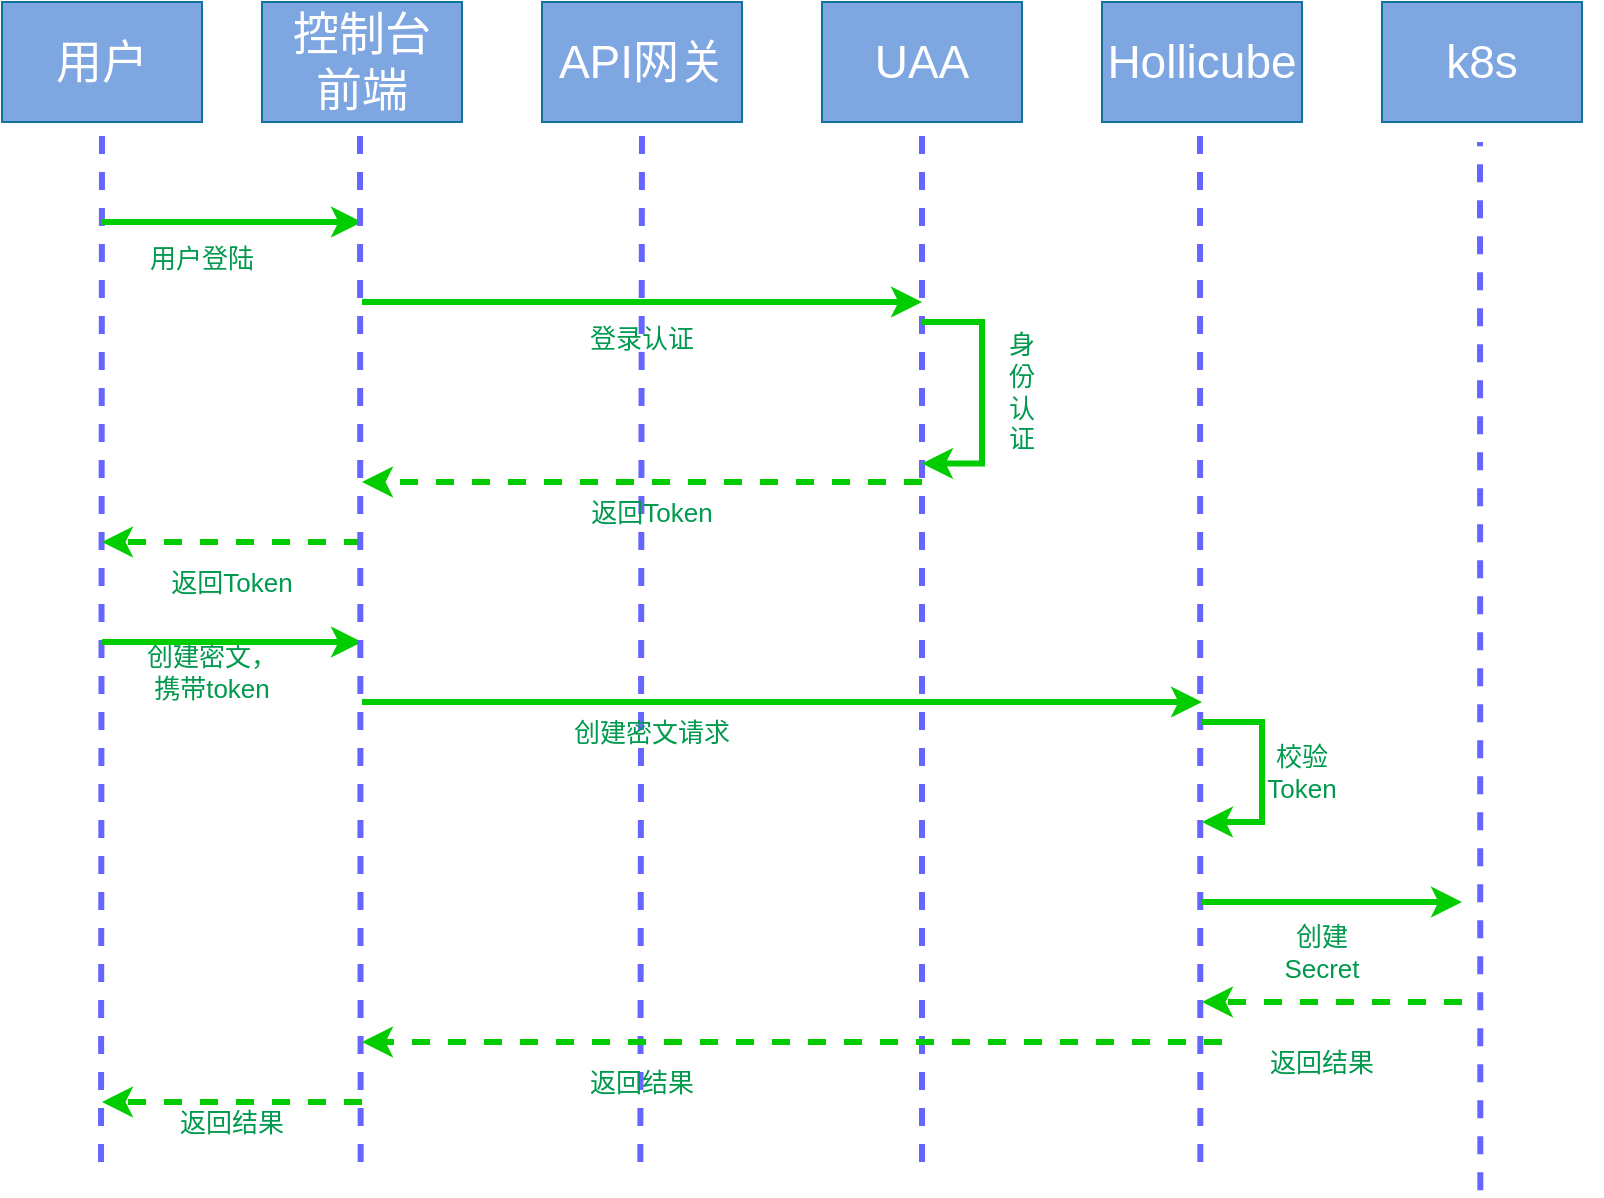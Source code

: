 <mxfile version="17.4.4" type="github">
  <diagram id="SJ9gOCFFG2VKDic4I2q0" name="Page-1">
    <mxGraphModel dx="959" dy="624" grid="1" gridSize="10" guides="1" tooltips="1" connect="1" arrows="1" fold="1" page="1" pageScale="1" pageWidth="827" pageHeight="1169" math="0" shadow="0">
      <root>
        <mxCell id="0" />
        <mxCell id="1" parent="0" />
        <mxCell id="HiGfMI2_BvW3N3jhEARH-15" value="" style="group;dashed=1;strokeColor=#FFFFFF;fillColor=none;perimeterSpacing=0;strokeWidth=0;" vertex="1" connectable="0" parent="1">
          <mxGeometry x="10" y="40" width="150" height="580" as="geometry" />
        </mxCell>
        <mxCell id="YgaLt_6aCvRy0R8xdD-K-1" value="&lt;font style=&quot;font-size: 23px&quot; color=&quot;#ffffff&quot;&gt;用户&lt;/font&gt;" style="rounded=0;whiteSpace=wrap;html=1;fillColor=#7EA6E0;strokeColor=#10739e;" parent="HiGfMI2_BvW3N3jhEARH-15" vertex="1">
          <mxGeometry width="100" height="60" as="geometry" />
        </mxCell>
        <mxCell id="HiGfMI2_BvW3N3jhEARH-12" value="" style="endArrow=none;dashed=1;html=1;strokeWidth=3;rounded=0;strokeColor=#6666FF;" edge="1" parent="HiGfMI2_BvW3N3jhEARH-15">
          <mxGeometry width="50" height="50" relative="1" as="geometry">
            <mxPoint x="49.508" y="580" as="sourcePoint" />
            <mxPoint x="50" y="60" as="targetPoint" />
          </mxGeometry>
        </mxCell>
        <mxCell id="HiGfMI2_BvW3N3jhEARH-69" value="" style="endArrow=classic;html=1;rounded=0;fontSize=23;fontColor=#FFFFFF;strokeColor=#00CC00;strokeWidth=3;" edge="1" parent="HiGfMI2_BvW3N3jhEARH-15">
          <mxGeometry width="50" height="50" relative="1" as="geometry">
            <mxPoint x="50" y="110" as="sourcePoint" />
            <mxPoint x="180" y="110.0" as="targetPoint" />
          </mxGeometry>
        </mxCell>
        <mxCell id="HiGfMI2_BvW3N3jhEARH-85" value="&lt;font color=&quot;#00994d&quot; style=&quot;font-size: 13px&quot;&gt;用户登陆&lt;/font&gt;" style="text;html=1;strokeColor=none;fillColor=none;align=center;verticalAlign=middle;whiteSpace=wrap;rounded=0;dashed=1;fontSize=23;fontColor=#000000;" vertex="1" parent="HiGfMI2_BvW3N3jhEARH-15">
          <mxGeometry x="70" y="110" width="60" height="30" as="geometry" />
        </mxCell>
        <mxCell id="HiGfMI2_BvW3N3jhEARH-90" value="返回Token" style="text;html=1;strokeColor=none;fillColor=none;align=center;verticalAlign=middle;whiteSpace=wrap;rounded=0;dashed=1;fontSize=13;fontColor=#00994D;" vertex="1" parent="HiGfMI2_BvW3N3jhEARH-15">
          <mxGeometry x="80" y="275" width="70" height="30" as="geometry" />
        </mxCell>
        <mxCell id="HiGfMI2_BvW3N3jhEARH-92" value="创建密文，携带token" style="text;html=1;strokeColor=none;fillColor=none;align=center;verticalAlign=middle;whiteSpace=wrap;rounded=0;dashed=1;fontSize=13;fontColor=#00994D;" vertex="1" parent="HiGfMI2_BvW3N3jhEARH-15">
          <mxGeometry x="70" y="320" width="70" height="30" as="geometry" />
        </mxCell>
        <mxCell id="HiGfMI2_BvW3N3jhEARH-109" value="返回结果" style="text;html=1;strokeColor=none;fillColor=none;align=center;verticalAlign=middle;whiteSpace=wrap;rounded=0;dashed=1;fontSize=13;fontColor=#00994D;" vertex="1" parent="HiGfMI2_BvW3N3jhEARH-15">
          <mxGeometry x="85" y="545" width="60" height="30" as="geometry" />
        </mxCell>
        <mxCell id="HiGfMI2_BvW3N3jhEARH-47" value="" style="group" vertex="1" connectable="0" parent="1">
          <mxGeometry x="280" y="40" width="140" height="580" as="geometry" />
        </mxCell>
        <mxCell id="HiGfMI2_BvW3N3jhEARH-48" value="&lt;font color=&quot;#ffffff&quot;&gt;&lt;span style=&quot;font-size: 23px&quot;&gt;API网关&lt;/span&gt;&lt;/font&gt;" style="rounded=0;whiteSpace=wrap;html=1;fillColor=#7EA6E0;strokeColor=#10739e;" vertex="1" parent="HiGfMI2_BvW3N3jhEARH-47">
          <mxGeometry width="100" height="60" as="geometry" />
        </mxCell>
        <mxCell id="HiGfMI2_BvW3N3jhEARH-64" value="" style="endArrow=none;dashed=1;html=1;strokeWidth=3;rounded=0;strokeColor=#6666FF;entryX=0.5;entryY=1;entryDx=0;entryDy=0;" edge="1" parent="HiGfMI2_BvW3N3jhEARH-47" target="HiGfMI2_BvW3N3jhEARH-48">
          <mxGeometry width="50" height="50" relative="1" as="geometry">
            <mxPoint x="49.168" y="580" as="sourcePoint" />
            <mxPoint x="49.168" y="84.878" as="targetPoint" />
          </mxGeometry>
        </mxCell>
        <mxCell id="HiGfMI2_BvW3N3jhEARH-86" value="&lt;font color=&quot;#00994d&quot;&gt;&lt;span style=&quot;font-size: 13px&quot;&gt;登录认证&lt;/span&gt;&lt;/font&gt;" style="text;html=1;strokeColor=none;fillColor=none;align=center;verticalAlign=middle;whiteSpace=wrap;rounded=0;dashed=1;fontSize=23;fontColor=#000000;" vertex="1" parent="HiGfMI2_BvW3N3jhEARH-47">
          <mxGeometry x="20" y="150" width="60" height="30" as="geometry" />
        </mxCell>
        <mxCell id="HiGfMI2_BvW3N3jhEARH-89" value="返回Token" style="text;html=1;strokeColor=none;fillColor=none;align=center;verticalAlign=middle;whiteSpace=wrap;rounded=0;dashed=1;fontSize=13;fontColor=#00994D;" vertex="1" parent="HiGfMI2_BvW3N3jhEARH-47">
          <mxGeometry x="20" y="240" width="70" height="30" as="geometry" />
        </mxCell>
        <mxCell id="HiGfMI2_BvW3N3jhEARH-94" value="创建密文请求" style="text;html=1;strokeColor=none;fillColor=none;align=center;verticalAlign=middle;whiteSpace=wrap;rounded=0;dashed=1;fontSize=13;fontColor=#00994D;" vertex="1" parent="HiGfMI2_BvW3N3jhEARH-47">
          <mxGeometry x="15" y="350" width="80" height="30" as="geometry" />
        </mxCell>
        <mxCell id="HiGfMI2_BvW3N3jhEARH-108" value="返回结果" style="text;html=1;strokeColor=none;fillColor=none;align=center;verticalAlign=middle;whiteSpace=wrap;rounded=0;dashed=1;fontSize=13;fontColor=#00994D;" vertex="1" parent="HiGfMI2_BvW3N3jhEARH-47">
          <mxGeometry x="20" y="525" width="60" height="30" as="geometry" />
        </mxCell>
        <mxCell id="HiGfMI2_BvW3N3jhEARH-50" value="" style="group" vertex="1" connectable="0" parent="1">
          <mxGeometry x="420" y="40" width="140" height="580" as="geometry" />
        </mxCell>
        <mxCell id="HiGfMI2_BvW3N3jhEARH-51" value="&lt;font style=&quot;font-size: 23px&quot; color=&quot;#ffffff&quot;&gt;UAA&lt;/font&gt;" style="rounded=0;whiteSpace=wrap;html=1;fillColor=#7EA6E0;strokeColor=#10739e;" vertex="1" parent="HiGfMI2_BvW3N3jhEARH-50">
          <mxGeometry width="100" height="60" as="geometry" />
        </mxCell>
        <mxCell id="HiGfMI2_BvW3N3jhEARH-65" value="" style="endArrow=none;dashed=1;html=1;strokeWidth=3;rounded=0;strokeColor=#6666FF;" edge="1" parent="HiGfMI2_BvW3N3jhEARH-50">
          <mxGeometry width="50" height="50" relative="1" as="geometry">
            <mxPoint x="49.998" y="580" as="sourcePoint" />
            <mxPoint x="50" y="60" as="targetPoint" />
          </mxGeometry>
        </mxCell>
        <mxCell id="HiGfMI2_BvW3N3jhEARH-71" value="" style="endArrow=classic;html=1;rounded=0;fontSize=23;fontColor=#FFFFFF;strokeColor=#00CC00;strokeWidth=3;" edge="1" parent="HiGfMI2_BvW3N3jhEARH-50">
          <mxGeometry width="50" height="50" relative="1" as="geometry">
            <mxPoint x="50" y="159.998" as="sourcePoint" />
            <mxPoint x="50" y="230.73" as="targetPoint" />
            <Array as="points">
              <mxPoint x="80" y="159.998" />
              <mxPoint x="80" y="230.73" />
            </Array>
          </mxGeometry>
        </mxCell>
        <mxCell id="HiGfMI2_BvW3N3jhEARH-78" value="" style="endArrow=classic;html=1;rounded=0;fontSize=23;fontColor=#FFFFFF;strokeColor=#00CC00;strokeWidth=3;" edge="1" parent="HiGfMI2_BvW3N3jhEARH-50">
          <mxGeometry width="50" height="50" relative="1" as="geometry">
            <mxPoint x="-230" y="350.0" as="sourcePoint" />
            <mxPoint x="190" y="350" as="targetPoint" />
          </mxGeometry>
        </mxCell>
        <mxCell id="HiGfMI2_BvW3N3jhEARH-87" value="身&lt;br&gt;份&lt;br&gt;认&lt;br&gt;证" style="text;html=1;strokeColor=none;fillColor=none;align=center;verticalAlign=middle;whiteSpace=wrap;rounded=0;dashed=1;fontSize=13;fontColor=#00994D;rotation=0;" vertex="1" parent="HiGfMI2_BvW3N3jhEARH-50">
          <mxGeometry x="70" y="180" width="60" height="30" as="geometry" />
        </mxCell>
        <mxCell id="HiGfMI2_BvW3N3jhEARH-53" value="" style="group" vertex="1" connectable="0" parent="1">
          <mxGeometry x="560" y="40" width="150" height="580" as="geometry" />
        </mxCell>
        <mxCell id="HiGfMI2_BvW3N3jhEARH-54" value="&lt;font color=&quot;#ffffff&quot;&gt;&lt;span style=&quot;font-size: 23px&quot;&gt;Hollicube&lt;/span&gt;&lt;/font&gt;" style="rounded=0;whiteSpace=wrap;html=1;fillColor=#7EA6E0;strokeColor=#10739e;" vertex="1" parent="HiGfMI2_BvW3N3jhEARH-53">
          <mxGeometry width="100" height="60" as="geometry" />
        </mxCell>
        <mxCell id="HiGfMI2_BvW3N3jhEARH-66" value="" style="endArrow=none;dashed=1;html=1;strokeWidth=3;rounded=0;strokeColor=#6666FF;" edge="1" parent="HiGfMI2_BvW3N3jhEARH-53">
          <mxGeometry width="50" height="50" relative="1" as="geometry">
            <mxPoint x="49.168" y="580" as="sourcePoint" />
            <mxPoint x="49" y="60" as="targetPoint" />
          </mxGeometry>
        </mxCell>
        <mxCell id="HiGfMI2_BvW3N3jhEARH-79" value="" style="endArrow=classic;html=1;rounded=0;fontSize=23;fontColor=#FFFFFF;strokeColor=#00CC00;strokeWidth=3;" edge="1" parent="HiGfMI2_BvW3N3jhEARH-53">
          <mxGeometry width="50" height="50" relative="1" as="geometry">
            <mxPoint x="50" y="359.998" as="sourcePoint" />
            <mxPoint x="50" y="410" as="targetPoint" />
            <Array as="points">
              <mxPoint x="80" y="359.998" />
              <mxPoint x="80" y="410" />
            </Array>
          </mxGeometry>
        </mxCell>
        <mxCell id="HiGfMI2_BvW3N3jhEARH-80" value="" style="endArrow=classic;html=1;rounded=0;fontSize=23;fontColor=#FFFFFF;strokeColor=#00CC00;strokeWidth=3;" edge="1" parent="HiGfMI2_BvW3N3jhEARH-53">
          <mxGeometry width="50" height="50" relative="1" as="geometry">
            <mxPoint x="50" y="450.0" as="sourcePoint" />
            <mxPoint x="180" y="450.0" as="targetPoint" />
          </mxGeometry>
        </mxCell>
        <mxCell id="HiGfMI2_BvW3N3jhEARH-102" value="校验Token" style="text;html=1;strokeColor=none;fillColor=none;align=center;verticalAlign=middle;whiteSpace=wrap;rounded=0;dashed=1;fontSize=13;fontColor=#00994D;rotation=0;" vertex="1" parent="HiGfMI2_BvW3N3jhEARH-53">
          <mxGeometry x="70" y="370" width="60" height="30" as="geometry" />
        </mxCell>
        <mxCell id="HiGfMI2_BvW3N3jhEARH-104" value="创建Secret" style="text;html=1;strokeColor=none;fillColor=none;align=center;verticalAlign=middle;whiteSpace=wrap;rounded=0;dashed=1;fontSize=13;fontColor=#00994D;" vertex="1" parent="HiGfMI2_BvW3N3jhEARH-53">
          <mxGeometry x="80" y="460" width="60" height="30" as="geometry" />
        </mxCell>
        <mxCell id="HiGfMI2_BvW3N3jhEARH-81" value="" style="endArrow=classic;html=1;rounded=0;fontSize=23;fontColor=#FFFFFF;strokeColor=#00CC00;strokeWidth=3;dashed=1;" edge="1" parent="HiGfMI2_BvW3N3jhEARH-53">
          <mxGeometry width="50" height="50" relative="1" as="geometry">
            <mxPoint x="180" y="500" as="sourcePoint" />
            <mxPoint x="50" y="500" as="targetPoint" />
          </mxGeometry>
        </mxCell>
        <mxCell id="HiGfMI2_BvW3N3jhEARH-107" value="返回结果" style="text;html=1;strokeColor=none;fillColor=none;align=center;verticalAlign=middle;whiteSpace=wrap;rounded=0;dashed=1;fontSize=13;fontColor=#00994D;" vertex="1" parent="HiGfMI2_BvW3N3jhEARH-53">
          <mxGeometry x="80" y="515" width="60" height="30" as="geometry" />
        </mxCell>
        <mxCell id="HiGfMI2_BvW3N3jhEARH-56" value="" style="group" vertex="1" connectable="0" parent="1">
          <mxGeometry x="700" y="40" width="110" height="580" as="geometry" />
        </mxCell>
        <mxCell id="HiGfMI2_BvW3N3jhEARH-57" value="&lt;font style=&quot;font-size: 23px&quot; color=&quot;#ffffff&quot;&gt;k8s&lt;/font&gt;" style="rounded=0;whiteSpace=wrap;html=1;fillColor=#7EA6E0;strokeColor=#10739e;" vertex="1" parent="HiGfMI2_BvW3N3jhEARH-56">
          <mxGeometry width="100" height="60" as="geometry" />
        </mxCell>
        <mxCell id="HiGfMI2_BvW3N3jhEARH-67" value="" style="endArrow=none;dashed=1;html=1;strokeWidth=3;rounded=0;strokeColor=#6666FF;" edge="1" parent="HiGfMI2_BvW3N3jhEARH-56">
          <mxGeometry width="50" height="50" relative="1" as="geometry">
            <mxPoint x="49.168" y="594.146" as="sourcePoint" />
            <mxPoint x="49" y="70" as="targetPoint" />
          </mxGeometry>
        </mxCell>
        <mxCell id="HiGfMI2_BvW3N3jhEARH-59" value="" style="group" vertex="1" connectable="0" parent="1">
          <mxGeometry x="140" y="40" width="100" height="410" as="geometry" />
        </mxCell>
        <mxCell id="HiGfMI2_BvW3N3jhEARH-60" value="&lt;font color=&quot;#ffffff&quot;&gt;&lt;span style=&quot;font-size: 23px&quot;&gt;控制台&lt;br&gt;前端&lt;br&gt;&lt;/span&gt;&lt;/font&gt;" style="rounded=0;whiteSpace=wrap;html=1;fillColor=#7EA6E0;strokeColor=#10739e;" vertex="1" parent="HiGfMI2_BvW3N3jhEARH-59">
          <mxGeometry width="100" height="60" as="geometry" />
        </mxCell>
        <mxCell id="HiGfMI2_BvW3N3jhEARH-74" value="" style="endArrow=classic;html=1;rounded=0;fontSize=23;fontColor=#FFFFFF;strokeColor=#00CC00;strokeWidth=3;dashed=1;" edge="1" parent="HiGfMI2_BvW3N3jhEARH-59">
          <mxGeometry width="50" height="50" relative="1" as="geometry">
            <mxPoint x="50" y="270" as="sourcePoint" />
            <mxPoint x="-80" y="270" as="targetPoint" />
          </mxGeometry>
        </mxCell>
        <mxCell id="HiGfMI2_BvW3N3jhEARH-77" value="" style="endArrow=classic;html=1;rounded=0;fontSize=23;fontColor=#FFFFFF;strokeColor=#00CC00;strokeWidth=3;" edge="1" parent="HiGfMI2_BvW3N3jhEARH-59">
          <mxGeometry width="50" height="50" relative="1" as="geometry">
            <mxPoint x="-80" y="320.0" as="sourcePoint" />
            <mxPoint x="50" y="320" as="targetPoint" />
          </mxGeometry>
        </mxCell>
        <mxCell id="HiGfMI2_BvW3N3jhEARH-70" value="" style="endArrow=classic;html=1;rounded=0;fontSize=23;fontColor=#FFFFFF;strokeColor=#00CC00;strokeWidth=3;" edge="1" parent="1">
          <mxGeometry width="50" height="50" relative="1" as="geometry">
            <mxPoint x="190" y="190" as="sourcePoint" />
            <mxPoint x="470" y="190" as="targetPoint" />
          </mxGeometry>
        </mxCell>
        <mxCell id="HiGfMI2_BvW3N3jhEARH-73" value="" style="endArrow=classic;html=1;rounded=0;fontSize=23;fontColor=#FFFFFF;strokeColor=#00CC00;strokeWidth=3;dashed=1;" edge="1" parent="1">
          <mxGeometry width="50" height="50" relative="1" as="geometry">
            <mxPoint x="470" y="280" as="sourcePoint" />
            <mxPoint x="190" y="280" as="targetPoint" />
          </mxGeometry>
        </mxCell>
        <mxCell id="HiGfMI2_BvW3N3jhEARH-63" value="" style="endArrow=none;dashed=1;html=1;strokeWidth=3;rounded=0;strokeColor=#6666FF;" edge="1" parent="1">
          <mxGeometry width="50" height="50" relative="1" as="geometry">
            <mxPoint x="189.328" y="620" as="sourcePoint" />
            <mxPoint x="189" y="100" as="targetPoint" />
          </mxGeometry>
        </mxCell>
        <mxCell id="HiGfMI2_BvW3N3jhEARH-82" value="" style="endArrow=classic;html=1;rounded=0;fontSize=23;fontColor=#FFFFFF;strokeColor=#00CC00;strokeWidth=3;dashed=1;" edge="1" parent="1">
          <mxGeometry width="50" height="50" relative="1" as="geometry">
            <mxPoint x="620" y="560" as="sourcePoint" />
            <mxPoint x="190" y="560" as="targetPoint" />
          </mxGeometry>
        </mxCell>
        <mxCell id="HiGfMI2_BvW3N3jhEARH-83" value="" style="endArrow=classic;html=1;rounded=0;fontSize=23;fontColor=#FFFFFF;strokeColor=#00CC00;strokeWidth=3;dashed=1;" edge="1" parent="1">
          <mxGeometry width="50" height="50" relative="1" as="geometry">
            <mxPoint x="190" y="590" as="sourcePoint" />
            <mxPoint x="60" y="590" as="targetPoint" />
          </mxGeometry>
        </mxCell>
      </root>
    </mxGraphModel>
  </diagram>
</mxfile>

